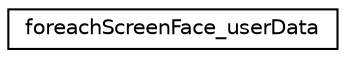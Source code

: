 digraph G
{
  edge [fontname="Helvetica",fontsize="10",labelfontname="Helvetica",labelfontsize="10"];
  node [fontname="Helvetica",fontsize="10",shape=record];
  rankdir=LR;
  Node1 [label="foreachScreenFace_userData",height=0.2,width=0.4,color="black", fillcolor="white", style="filled",URL="$d6/d75/structforeachScreenFace__userData.html"];
}
